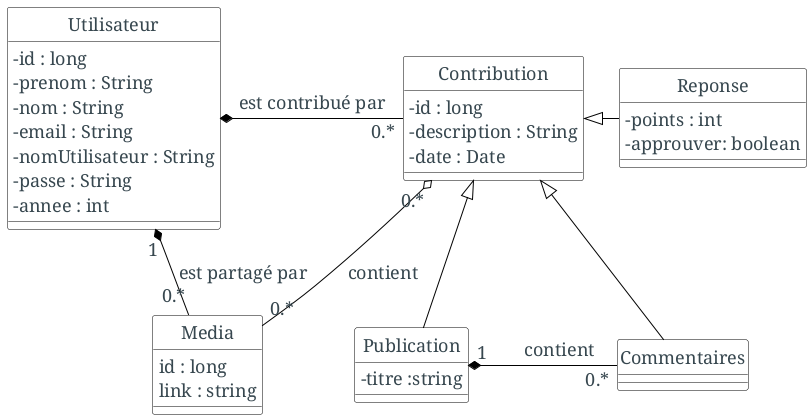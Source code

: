 @startuml
left to right direction
skinparam backgroundColor #fff
skinparam defaultFontColor #37474f
skinparam defaultFontSize 18
skinparam defaultFontName serif
skinparam defaultFontStyle normal
skinparam classAttributeIconSize 0
skinparam classBackgroundColor #fff
skinparam classBorderColor #000
skinparam classArrowColor #000

hide class circle

class  "Utilisateur"  as user{
-id : long
-prenom : String
-nom : String
-email : String
-nomUtilisateur : String
-passe : String
-annee : int
}

class "Contribution" as contribution {
-id : long
-description : String
-date : Date
}

class "Publication" as post{
-titre :string
}

class "Commentaires" as comments

class "Reponse" as response{
-points : int
-approuver: boolean
}

class "Media" as media{
id : long
link : string
}

user  *- "0.*" contribution : est contribué par
top to bottom direction
user "1" *-- "0.*" media : est partagé par
contribution "0.*" o-- "0.*" media : contient
contribution <|-- post
contribution <|- comments
contribution <|- response
post "1" *- "0.*" comments :\tcontient\t
@enduml